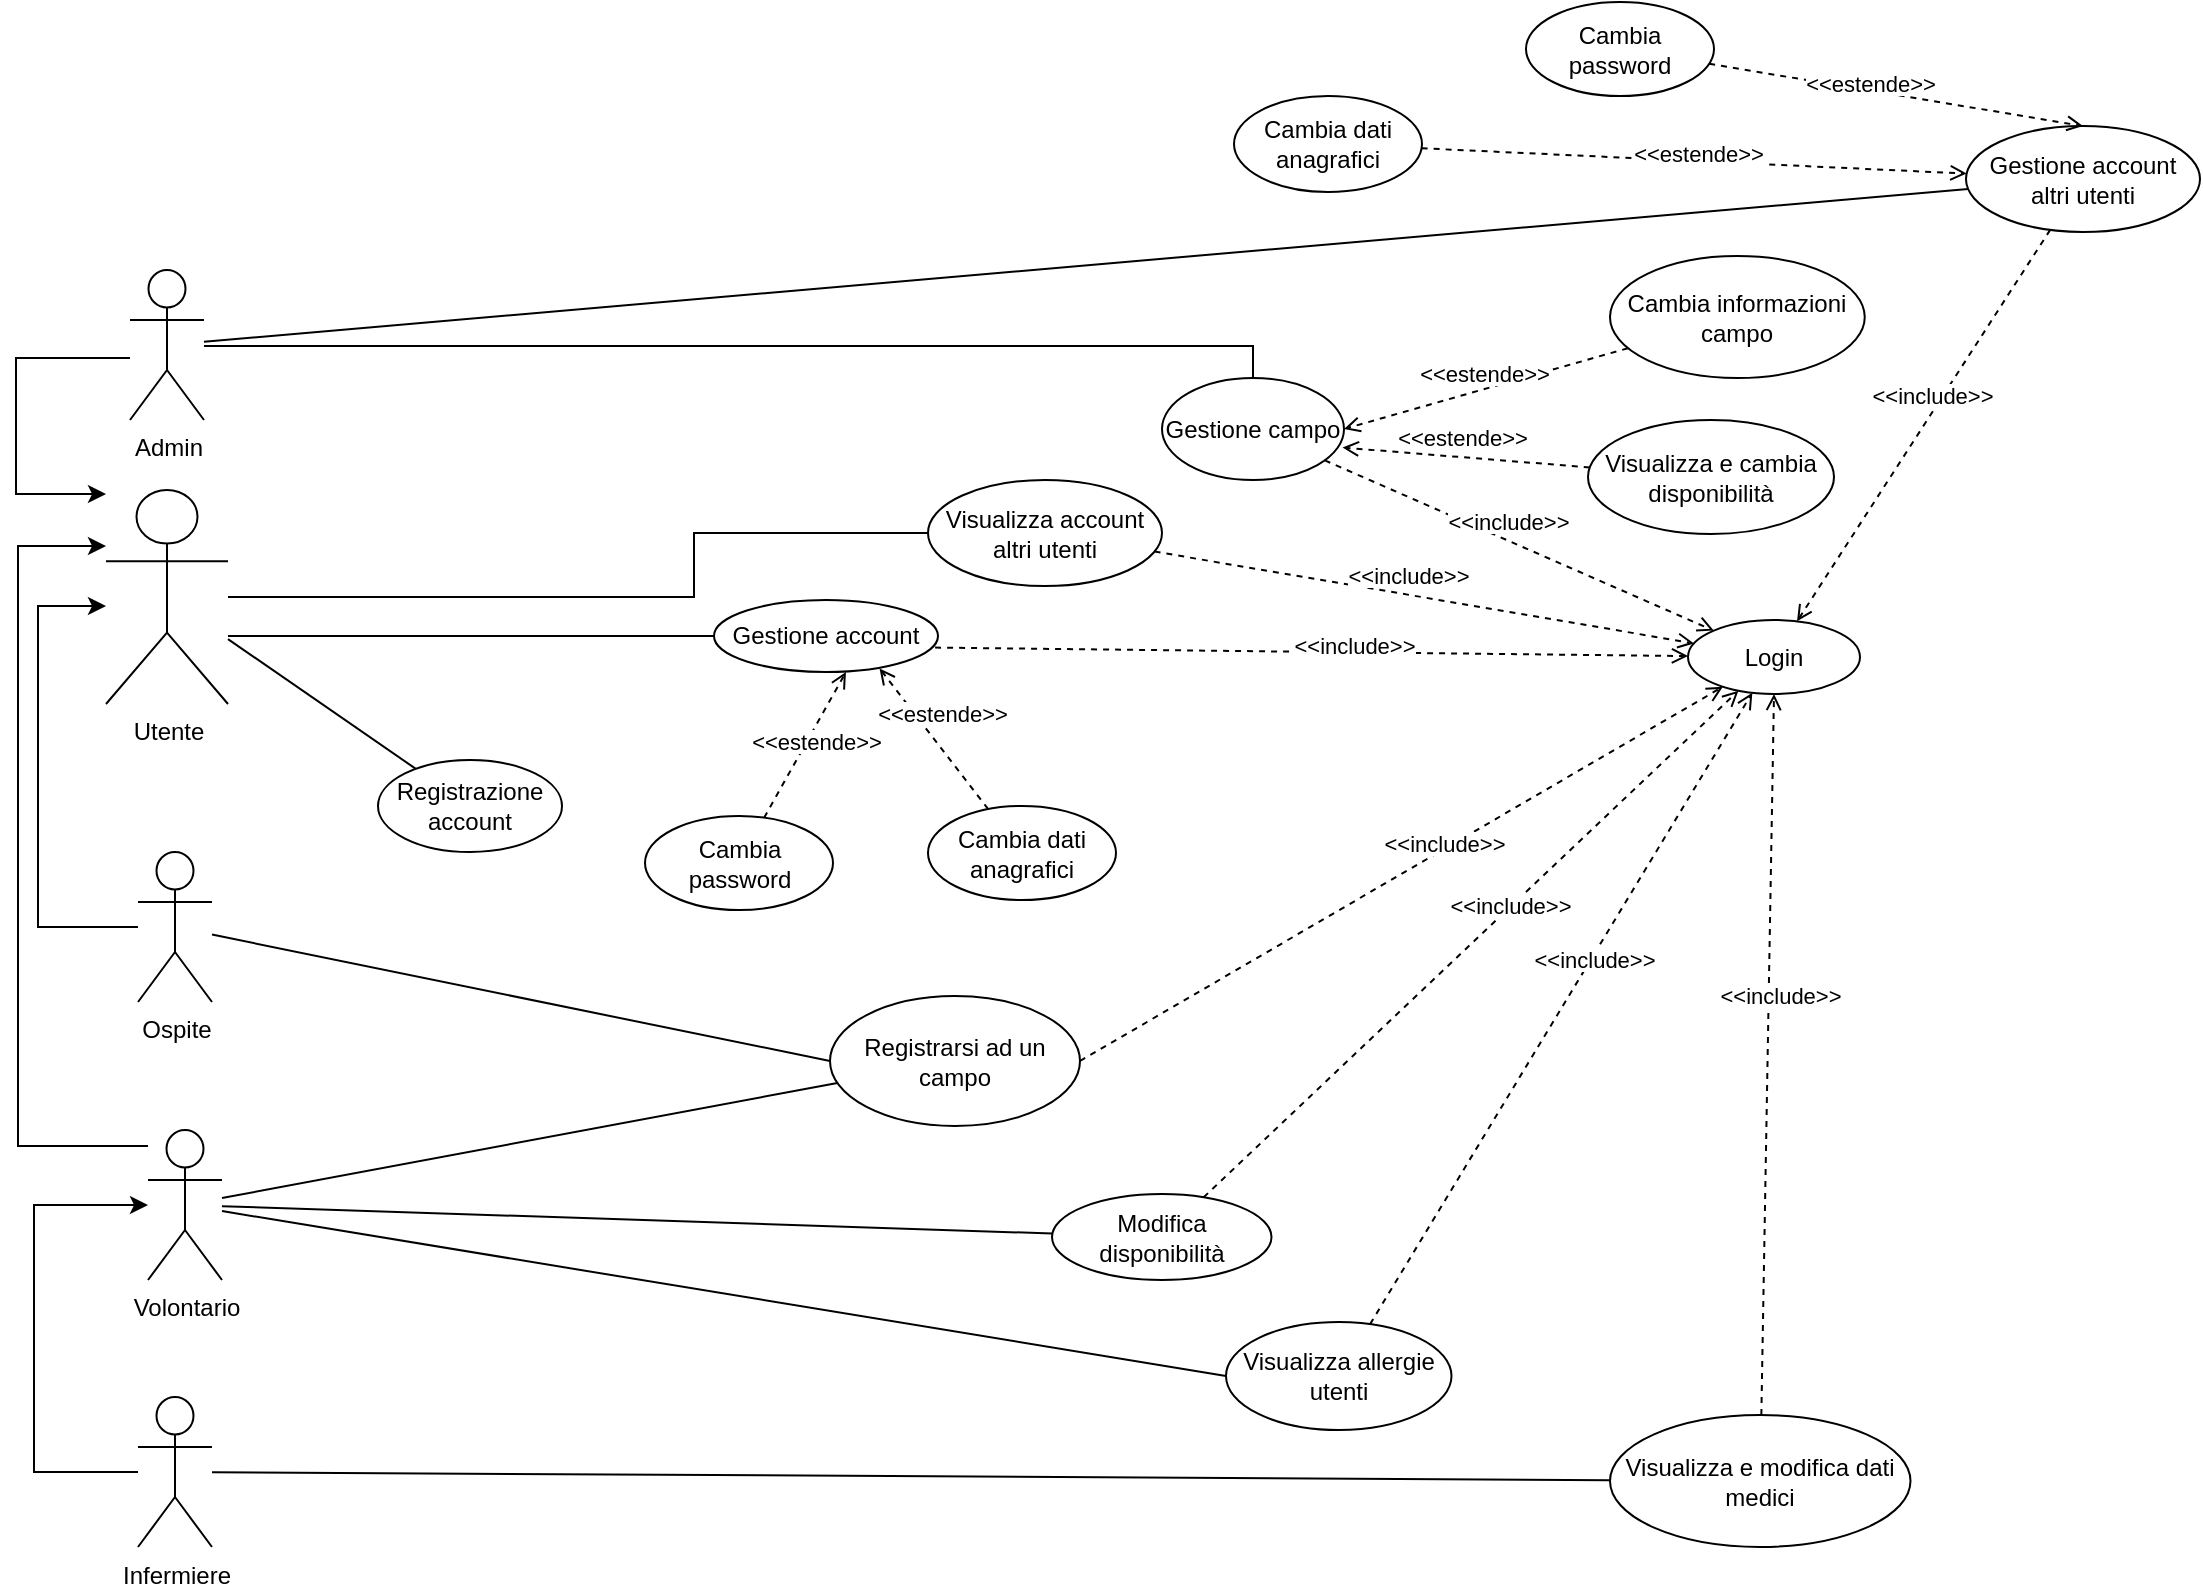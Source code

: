 <mxfile version="20.3.0" type="device"><diagram id="4pHFQdb8DRm6pEMn--Oa" name="Pagina-1"><mxGraphModel dx="981" dy="608" grid="0" gridSize="10" guides="1" tooltips="1" connect="1" arrows="1" fold="1" page="1" pageScale="1" pageWidth="1169" pageHeight="827" math="0" shadow="0"><root><mxCell id="0"/><mxCell id="1" parent="0"/><mxCell id="sqVIdD4rpPyTazX6wK-S-29" style="edgeStyle=orthogonalEdgeStyle;rounded=0;orthogonalLoop=1;jettySize=auto;html=1;endArrow=classic;endFill=1;" parent="1" source="WErY4FFCU59mQM6DMJKC-23" target="sqVIdD4rpPyTazX6wK-S-27" edge="1"><mxGeometry relative="1" as="geometry"><mxPoint x="356" y="266" as="targetPoint"/><Array as="points"><mxPoint x="37" y="470"/><mxPoint x="37" y="309"/></Array></mxGeometry></mxCell><mxCell id="sqVIdD4rpPyTazX6wK-S-41" style="rounded=0;orthogonalLoop=1;jettySize=auto;html=1;entryX=0;entryY=0.5;entryDx=0;entryDy=0;endArrow=none;endFill=0;" parent="1" source="WErY4FFCU59mQM6DMJKC-23" target="WErY4FFCU59mQM6DMJKC-28" edge="1"><mxGeometry relative="1" as="geometry"><mxPoint x="424" y="152" as="sourcePoint"/></mxGeometry></mxCell><mxCell id="WErY4FFCU59mQM6DMJKC-23" value="Ospite" style="shape=umlActor;html=1;verticalLabelPosition=bottom;verticalAlign=top;align=center;" parent="1" vertex="1"><mxGeometry x="87" y="432" width="37" height="75" as="geometry"/></mxCell><mxCell id="WErY4FFCU59mQM6DMJKC-28" value="Registrarsi ad un campo" style="ellipse;whiteSpace=wrap;html=1;" parent="1" vertex="1"><mxGeometry x="433" y="504" width="125" height="65" as="geometry"/></mxCell><mxCell id="sqVIdD4rpPyTazX6wK-S-35" style="rounded=0;orthogonalLoop=1;jettySize=auto;html=1;endArrow=none;endFill=0;" parent="1" source="WErY4FFCU59mQM6DMJKC-30" target="sqVIdD4rpPyTazX6wK-S-27" edge="1"><mxGeometry relative="1" as="geometry"/></mxCell><mxCell id="WErY4FFCU59mQM6DMJKC-30" value="Registrazione account" style="ellipse;whiteSpace=wrap;html=1;" parent="1" vertex="1"><mxGeometry x="207" y="386" width="92" height="46" as="geometry"/></mxCell><mxCell id="WErY4FFCU59mQM6DMJKC-31" value="&lt;span style=&quot;background-color: rgb(255, 255, 255);&quot;&gt;&amp;lt;&amp;lt;include&amp;gt;&amp;gt;&lt;/span&gt;" style="edgeStyle=none;html=1;endArrow=open;verticalAlign=bottom;dashed=1;labelBackgroundColor=none;rounded=0;exitX=1;exitY=0.5;exitDx=0;exitDy=0;" parent="1" source="WErY4FFCU59mQM6DMJKC-28" target="WErY4FFCU59mQM6DMJKC-32" edge="1"><mxGeometry x="0.116" y="-6" width="160" relative="1" as="geometry"><mxPoint x="869.56" y="127" as="sourcePoint"/><mxPoint x="774" y="204" as="targetPoint"/><mxPoint as="offset"/></mxGeometry></mxCell><mxCell id="WErY4FFCU59mQM6DMJKC-106" style="edgeStyle=orthogonalEdgeStyle;rounded=0;orthogonalLoop=1;jettySize=auto;html=1;labelBackgroundColor=#FFFFFF;endArrow=none;endFill=0;" parent="1" source="WErY4FFCU59mQM6DMJKC-50" target="sqVIdD4rpPyTazX6wK-S-27" edge="1"><mxGeometry relative="1" as="geometry"><Array as="points"><mxPoint x="389" y="320"/><mxPoint x="389" y="320"/></Array></mxGeometry></mxCell><mxCell id="WErY4FFCU59mQM6DMJKC-50" value="Gestione account" style="ellipse;whiteSpace=wrap;html=1;" parent="1" vertex="1"><mxGeometry x="375" y="306" width="112" height="36" as="geometry"/></mxCell><mxCell id="WErY4FFCU59mQM6DMJKC-59" style="rounded=0;orthogonalLoop=1;jettySize=auto;html=1;labelBackgroundColor=#FFFFFF;endArrow=none;endFill=0;edgeStyle=orthogonalEdgeStyle;" parent="1" source="WErY4FFCU59mQM6DMJKC-58" target="sqVIdD4rpPyTazX6wK-S-27" edge="1"><mxGeometry relative="1" as="geometry"><mxPoint x="315" y="227.714" as="targetPoint"/><Array as="points"><mxPoint x="365" y="273"/></Array></mxGeometry></mxCell><mxCell id="WErY4FFCU59mQM6DMJKC-58" value="Visualizza account altri utenti" style="ellipse;whiteSpace=wrap;html=1;" parent="1" vertex="1"><mxGeometry x="482" y="246" width="117" height="53" as="geometry"/></mxCell><mxCell id="WErY4FFCU59mQM6DMJKC-64" style="edgeStyle=none;rounded=0;orthogonalLoop=1;jettySize=auto;html=1;labelBackgroundColor=#FFFFFF;endArrow=none;endFill=0;entryX=0;entryY=0.5;entryDx=0;entryDy=0;" parent="1" source="WErY4FFCU59mQM6DMJKC-60" target="WErY4FFCU59mQM6DMJKC-65" edge="1"><mxGeometry relative="1" as="geometry"><mxPoint x="741" y="402.571" as="targetPoint"/></mxGeometry></mxCell><mxCell id="sqVIdD4rpPyTazX6wK-S-32" style="edgeStyle=orthogonalEdgeStyle;rounded=0;orthogonalLoop=1;jettySize=auto;html=1;endArrow=classic;endFill=1;" parent="1" source="WErY4FFCU59mQM6DMJKC-60" target="sqVIdD4rpPyTazX6wK-S-27" edge="1"><mxGeometry relative="1" as="geometry"><mxPoint x="339" y="368" as="targetPoint"/><Array as="points"><mxPoint x="27" y="579"/><mxPoint x="27" y="279"/></Array></mxGeometry></mxCell><mxCell id="sqVIdD4rpPyTazX6wK-S-43" style="edgeStyle=none;rounded=0;orthogonalLoop=1;jettySize=auto;html=1;endArrow=none;endFill=0;" parent="1" source="WErY4FFCU59mQM6DMJKC-60" target="WErY4FFCU59mQM6DMJKC-28" edge="1"><mxGeometry relative="1" as="geometry"/></mxCell><mxCell id="WErY4FFCU59mQM6DMJKC-60" value="Volontario" style="shape=umlActor;html=1;verticalLabelPosition=bottom;verticalAlign=top;align=center;" parent="1" vertex="1"><mxGeometry x="92" y="571" width="37" height="75" as="geometry"/></mxCell><mxCell id="WErY4FFCU59mQM6DMJKC-65" value="Visualizza allergie utenti" style="ellipse;whiteSpace=wrap;html=1;" parent="1" vertex="1"><mxGeometry x="631" y="667" width="112.75" height="54" as="geometry"/></mxCell><mxCell id="WErY4FFCU59mQM6DMJKC-67" style="edgeStyle=none;rounded=0;orthogonalLoop=1;jettySize=auto;html=1;labelBackgroundColor=#FFFFFF;endArrow=none;endFill=0;" parent="1" source="WErY4FFCU59mQM6DMJKC-66" target="WErY4FFCU59mQM6DMJKC-60" edge="1"><mxGeometry relative="1" as="geometry"><mxPoint x="649" y="438" as="targetPoint"/></mxGeometry></mxCell><mxCell id="WErY4FFCU59mQM6DMJKC-66" value="Modifica disponibilità" style="ellipse;whiteSpace=wrap;html=1;" parent="1" vertex="1"><mxGeometry x="544" y="603" width="109.75" height="43" as="geometry"/></mxCell><mxCell id="sqVIdD4rpPyTazX6wK-S-30" style="edgeStyle=orthogonalEdgeStyle;rounded=0;orthogonalLoop=1;jettySize=auto;html=1;endArrow=classic;endFill=1;" parent="1" source="WErY4FFCU59mQM6DMJKC-69" target="WErY4FFCU59mQM6DMJKC-60" edge="1"><mxGeometry relative="1" as="geometry"><mxPoint x="351" y="366" as="targetPoint"/><Array as="points"><mxPoint x="35" y="742"/><mxPoint x="35" y="608.5"/></Array></mxGeometry></mxCell><mxCell id="WErY4FFCU59mQM6DMJKC-69" value="Infermiere" style="shape=umlActor;html=1;verticalLabelPosition=bottom;verticalAlign=top;align=center;" parent="1" vertex="1"><mxGeometry x="87" y="704.5" width="37" height="75" as="geometry"/></mxCell><mxCell id="WErY4FFCU59mQM6DMJKC-77" value="Cambia dati anagrafici" style="ellipse;whiteSpace=wrap;html=1;" parent="1" vertex="1"><mxGeometry x="482" y="409" width="94" height="47" as="geometry"/></mxCell><mxCell id="WErY4FFCU59mQM6DMJKC-78" value="Cambia password" style="ellipse;whiteSpace=wrap;html=1;" parent="1" vertex="1"><mxGeometry x="340.5" y="414" width="94" height="47" as="geometry"/></mxCell><mxCell id="WErY4FFCU59mQM6DMJKC-79" value="&lt;span style=&quot;background-color: rgb(255, 255, 255);&quot;&gt;&amp;lt;&amp;lt;estende&amp;gt;&amp;gt;&lt;/span&gt;" style="edgeStyle=none;html=1;endArrow=open;verticalAlign=bottom;dashed=1;labelBackgroundColor=none;rounded=0;entryX=0.739;entryY=0.95;entryDx=0;entryDy=0;entryPerimeter=0;" parent="1" source="WErY4FFCU59mQM6DMJKC-77" target="WErY4FFCU59mQM6DMJKC-50" edge="1"><mxGeometry x="0.014" y="-5" width="160" relative="1" as="geometry"><mxPoint x="660.748" y="643.656" as="sourcePoint"/><mxPoint x="634.598" y="538.272" as="targetPoint"/><mxPoint as="offset"/><Array as="points"/></mxGeometry></mxCell><mxCell id="WErY4FFCU59mQM6DMJKC-80" value="&lt;span style=&quot;background-color: rgb(255, 255, 255);&quot;&gt;&amp;lt;&amp;lt;estende&amp;gt;&amp;gt;&lt;/span&gt;" style="edgeStyle=none;html=1;endArrow=open;verticalAlign=bottom;dashed=1;labelBackgroundColor=none;rounded=0;entryX=0.589;entryY=1;entryDx=0;entryDy=0;entryPerimeter=0;" parent="1" source="WErY4FFCU59mQM6DMJKC-78" target="WErY4FFCU59mQM6DMJKC-50" edge="1"><mxGeometry x="-0.087" y="-8" width="160" relative="1" as="geometry"><mxPoint x="790.0" y="603.5" as="sourcePoint"/><mxPoint x="729.844" y="559.567" as="targetPoint"/><mxPoint as="offset"/><Array as="points"/></mxGeometry></mxCell><mxCell id="WErY4FFCU59mQM6DMJKC-88" style="rounded=0;orthogonalLoop=1;jettySize=auto;html=1;labelBackgroundColor=#FFFFFF;endArrow=none;endFill=0;" parent="1" source="WErY4FFCU59mQM6DMJKC-89" target="WErY4FFCU59mQM6DMJKC-69" edge="1"><mxGeometry relative="1" as="geometry"><mxPoint x="372" y="543" as="targetPoint"/></mxGeometry></mxCell><mxCell id="WErY4FFCU59mQM6DMJKC-89" value="Visualizza e modifica dati medici" style="ellipse;whiteSpace=wrap;html=1;" parent="1" vertex="1"><mxGeometry x="823" y="713.5" width="150.25" height="66" as="geometry"/></mxCell><mxCell id="sqVIdD4rpPyTazX6wK-S-48" style="edgeStyle=orthogonalEdgeStyle;rounded=0;orthogonalLoop=1;jettySize=auto;html=1;endArrow=classic;endFill=1;" parent="1" source="WErY4FFCU59mQM6DMJKC-90" target="sqVIdD4rpPyTazX6wK-S-27" edge="1"><mxGeometry relative="1" as="geometry"><mxPoint x="45.609" y="-219.652" as="targetPoint"/><mxPoint x="89" y="-157" as="sourcePoint"/><Array as="points"><mxPoint x="26" y="185"/><mxPoint x="26" y="253"/></Array></mxGeometry></mxCell><mxCell id="WErY4FFCU59mQM6DMJKC-90" value="Admin" style="shape=umlActor;html=1;verticalLabelPosition=bottom;verticalAlign=top;align=center;" parent="1" vertex="1"><mxGeometry x="83" y="141" width="37" height="75" as="geometry"/></mxCell><mxCell id="WErY4FFCU59mQM6DMJKC-99" style="rounded=0;orthogonalLoop=1;jettySize=auto;html=1;labelBackgroundColor=#FFFFFF;endArrow=none;endFill=0;" parent="1" source="WErY4FFCU59mQM6DMJKC-100" target="WErY4FFCU59mQM6DMJKC-90" edge="1"><mxGeometry relative="1" as="geometry"><mxPoint x="401.06" y="607.0" as="targetPoint"/></mxGeometry></mxCell><mxCell id="WErY4FFCU59mQM6DMJKC-100" value="Gestione account altri utenti" style="ellipse;whiteSpace=wrap;html=1;" parent="1" vertex="1"><mxGeometry x="1001" y="69" width="117" height="53" as="geometry"/></mxCell><mxCell id="WErY4FFCU59mQM6DMJKC-104" style="edgeStyle=orthogonalEdgeStyle;rounded=0;orthogonalLoop=1;jettySize=auto;html=1;labelBackgroundColor=#FFFFFF;endArrow=none;endFill=0;" parent="1" source="WErY4FFCU59mQM6DMJKC-103" target="WErY4FFCU59mQM6DMJKC-90" edge="1"><mxGeometry relative="1" as="geometry"><Array as="points"><mxPoint x="395" y="179"/><mxPoint x="395" y="179"/></Array></mxGeometry></mxCell><mxCell id="WErY4FFCU59mQM6DMJKC-103" value="Gestione campo" style="ellipse;whiteSpace=wrap;html=1;" parent="1" vertex="1"><mxGeometry x="599" y="195" width="91" height="51" as="geometry"/></mxCell><mxCell id="WErY4FFCU59mQM6DMJKC-110" value="&lt;span style=&quot;background-color: rgb(255, 255, 255);&quot;&gt;&amp;lt;&amp;lt;estende&amp;gt;&amp;gt;&lt;/span&gt;" style="edgeStyle=none;html=1;endArrow=open;verticalAlign=bottom;dashed=1;labelBackgroundColor=none;rounded=0;entryX=0.5;entryY=0;entryDx=0;entryDy=0;" parent="1" source="WErY4FFCU59mQM6DMJKC-113" target="WErY4FFCU59mQM6DMJKC-100" edge="1"><mxGeometry x="-0.129" y="-6" width="160" relative="1" as="geometry"><mxPoint x="708.81" y="720" as="sourcePoint"/><mxPoint x="619.774" y="665.567" as="targetPoint"/><mxPoint as="offset"/><Array as="points"/></mxGeometry></mxCell><mxCell id="WErY4FFCU59mQM6DMJKC-111" value="Cambia dati anagrafici" style="ellipse;whiteSpace=wrap;html=1;" parent="1" vertex="1"><mxGeometry x="635" y="54" width="94" height="48" as="geometry"/></mxCell><mxCell id="WErY4FFCU59mQM6DMJKC-112" value="&lt;span style=&quot;background-color: rgb(255, 255, 255);&quot;&gt;&amp;lt;&amp;lt;estende&amp;gt;&amp;gt;&lt;/span&gt;" style="edgeStyle=none;html=1;endArrow=open;verticalAlign=bottom;dashed=1;labelBackgroundColor=none;rounded=0;" parent="1" source="WErY4FFCU59mQM6DMJKC-111" target="WErY4FFCU59mQM6DMJKC-100" edge="1"><mxGeometry x="0.014" y="-5" width="160" relative="1" as="geometry"><mxPoint x="550.678" y="749.656" as="sourcePoint"/><mxPoint x="619.305" y="637.281" as="targetPoint"/><mxPoint as="offset"/><Array as="points"/></mxGeometry></mxCell><mxCell id="WErY4FFCU59mQM6DMJKC-113" value="Cambia password" style="ellipse;whiteSpace=wrap;html=1;" parent="1" vertex="1"><mxGeometry x="781" y="7" width="94" height="47" as="geometry"/></mxCell><mxCell id="WErY4FFCU59mQM6DMJKC-114" value="Visualizza e cambia disponibilità" style="ellipse;whiteSpace=wrap;html=1;" parent="1" vertex="1"><mxGeometry x="812" y="216" width="123" height="57" as="geometry"/></mxCell><mxCell id="WErY4FFCU59mQM6DMJKC-115" value="&lt;span style=&quot;background-color: rgb(255, 255, 255);&quot;&gt;&amp;lt;&amp;lt;estende&amp;gt;&amp;gt;&lt;/span&gt;" style="edgeStyle=none;html=1;endArrow=open;verticalAlign=bottom;dashed=1;labelBackgroundColor=none;rounded=0;entryX=0.992;entryY=0.682;entryDx=0;entryDy=0;entryPerimeter=0;" parent="1" source="WErY4FFCU59mQM6DMJKC-114" target="WErY4FFCU59mQM6DMJKC-103" edge="1"><mxGeometry x="0.032" y="-1" width="160" relative="1" as="geometry"><mxPoint x="650.43" y="939.5" as="sourcePoint"/><mxPoint x="554.81" y="855" as="targetPoint"/><mxPoint as="offset"/><Array as="points"/></mxGeometry></mxCell><mxCell id="WErY4FFCU59mQM6DMJKC-116" value="Cambia informazioni campo" style="ellipse;whiteSpace=wrap;html=1;" parent="1" vertex="1"><mxGeometry x="823" y="134" width="127.38" height="61" as="geometry"/></mxCell><mxCell id="WErY4FFCU59mQM6DMJKC-117" value="&lt;span style=&quot;background-color: rgb(255, 255, 255);&quot;&gt;&amp;lt;&amp;lt;estende&amp;gt;&amp;gt;&lt;/span&gt;" style="edgeStyle=none;html=1;endArrow=open;verticalAlign=bottom;dashed=1;labelBackgroundColor=none;rounded=0;entryX=1;entryY=0.5;entryDx=0;entryDy=0;" parent="1" source="WErY4FFCU59mQM6DMJKC-116" target="WErY4FFCU59mQM6DMJKC-103" edge="1"><mxGeometry x="0.013" y="1" width="160" relative="1" as="geometry"><mxPoint x="521.178" y="979.656" as="sourcePoint"/><mxPoint x="589.805" y="867.281" as="targetPoint"/><mxPoint as="offset"/><Array as="points"/></mxGeometry></mxCell><mxCell id="WErY4FFCU59mQM6DMJKC-32" value="Login" style="ellipse;whiteSpace=wrap;html=1;" parent="1" vertex="1"><mxGeometry x="862" y="316" width="86" height="37" as="geometry"/></mxCell><mxCell id="sqVIdD4rpPyTazX6wK-S-4" value="&lt;span style=&quot;background-color: rgb(255, 255, 255);&quot;&gt;&amp;lt;&amp;lt;include&amp;gt;&amp;gt;&lt;/span&gt;" style="edgeStyle=none;html=1;endArrow=open;verticalAlign=bottom;dashed=1;labelBackgroundColor=none;rounded=0;" parent="1" source="WErY4FFCU59mQM6DMJKC-58" target="WErY4FFCU59mQM6DMJKC-32" edge="1"><mxGeometry x="-0.06" width="160" relative="1" as="geometry"><mxPoint x="519" y="235" as="sourcePoint"/><mxPoint x="593" y="359" as="targetPoint"/><mxPoint as="offset"/></mxGeometry></mxCell><mxCell id="sqVIdD4rpPyTazX6wK-S-8" value="&lt;span style=&quot;background-color: rgb(255, 255, 255);&quot;&gt;&amp;lt;&amp;lt;include&amp;gt;&amp;gt;&lt;/span&gt;" style="edgeStyle=none;html=1;endArrow=open;verticalAlign=bottom;dashed=1;labelBackgroundColor=none;rounded=0;exitX=0.987;exitY=0.661;exitDx=0;exitDy=0;exitPerimeter=0;" parent="1" source="WErY4FFCU59mQM6DMJKC-50" target="WErY4FFCU59mQM6DMJKC-32" edge="1"><mxGeometry x="0.116" y="-6" width="160" relative="1" as="geometry"><mxPoint x="826" y="209" as="sourcePoint"/><mxPoint x="417" y="332" as="targetPoint"/><mxPoint as="offset"/></mxGeometry></mxCell><mxCell id="sqVIdD4rpPyTazX6wK-S-10" value="&lt;span style=&quot;background-color: rgb(255, 255, 255);&quot;&gt;&amp;lt;&amp;lt;include&amp;gt;&amp;gt;&lt;/span&gt;" style="edgeStyle=none;html=1;endArrow=open;verticalAlign=bottom;dashed=1;labelBackgroundColor=none;rounded=0;entryX=0.5;entryY=1;entryDx=0;entryDy=0;" parent="1" source="WErY4FFCU59mQM6DMJKC-89" target="WErY4FFCU59mQM6DMJKC-32" edge="1"><mxGeometry x="0.116" y="-6" width="160" relative="1" as="geometry"><mxPoint x="396.999" y="178" as="sourcePoint"/><mxPoint x="414" y="327" as="targetPoint"/><mxPoint as="offset"/></mxGeometry></mxCell><mxCell id="sqVIdD4rpPyTazX6wK-S-15" value="&lt;span style=&quot;background-color: rgb(255, 255, 255);&quot;&gt;&amp;lt;&amp;lt;include&amp;gt;&amp;gt;&lt;/span&gt;" style="edgeStyle=none;html=1;endArrow=open;verticalAlign=bottom;dashed=1;labelBackgroundColor=none;rounded=0;" parent="1" source="WErY4FFCU59mQM6DMJKC-65" target="WErY4FFCU59mQM6DMJKC-32" edge="1"><mxGeometry x="0.116" y="-6" width="160" relative="1" as="geometry"><mxPoint x="1058.606" y="588.619" as="sourcePoint"/><mxPoint x="1188.5" y="299" as="targetPoint"/><mxPoint as="offset"/></mxGeometry></mxCell><mxCell id="sqVIdD4rpPyTazX6wK-S-16" value="&lt;span style=&quot;background-color: rgb(255, 255, 255);&quot;&gt;&amp;lt;&amp;lt;include&amp;gt;&amp;gt;&lt;/span&gt;" style="edgeStyle=none;html=1;endArrow=open;verticalAlign=bottom;dashed=1;labelBackgroundColor=none;rounded=0;" parent="1" source="WErY4FFCU59mQM6DMJKC-66" target="WErY4FFCU59mQM6DMJKC-32" edge="1"><mxGeometry x="0.116" y="-6" width="160" relative="1" as="geometry"><mxPoint x="1188.571" y="689.0" as="sourcePoint"/><mxPoint x="1189.957" y="304.0" as="targetPoint"/><mxPoint as="offset"/></mxGeometry></mxCell><mxCell id="sqVIdD4rpPyTazX6wK-S-27" value="Utente" style="shape=umlActor;verticalLabelPosition=bottom;verticalAlign=top;html=1;outlineConnect=0;" parent="1" vertex="1"><mxGeometry x="71" y="251" width="61" height="107" as="geometry"/></mxCell><mxCell id="MQThKuer-eahKz2iiRae-1" value="&lt;span style=&quot;background-color: rgb(255, 255, 255);&quot;&gt;&amp;lt;&amp;lt;include&amp;gt;&amp;gt;&lt;/span&gt;" style="edgeStyle=none;html=1;endArrow=open;verticalAlign=bottom;dashed=1;labelBackgroundColor=none;rounded=0;" edge="1" parent="1" source="WErY4FFCU59mQM6DMJKC-103" target="WErY4FFCU59mQM6DMJKC-32"><mxGeometry x="-0.06" width="160" relative="1" as="geometry"><mxPoint x="605.28" y="291.799" as="sourcePoint"/><mxPoint x="875.019" y="337.69" as="targetPoint"/><mxPoint as="offset"/></mxGeometry></mxCell><mxCell id="MQThKuer-eahKz2iiRae-3" value="&lt;span style=&quot;background-color: rgb(255, 255, 255);&quot;&gt;&amp;lt;&amp;lt;include&amp;gt;&amp;gt;&lt;/span&gt;" style="edgeStyle=none;html=1;endArrow=open;verticalAlign=bottom;dashed=1;labelBackgroundColor=none;rounded=0;" edge="1" parent="1" source="WErY4FFCU59mQM6DMJKC-100" target="WErY4FFCU59mQM6DMJKC-32"><mxGeometry x="-0.06" width="160" relative="1" as="geometry"><mxPoint x="690.45" y="246.131" as="sourcePoint"/><mxPoint x="884.884" y="331.295" as="targetPoint"/><mxPoint as="offset"/></mxGeometry></mxCell></root></mxGraphModel></diagram></mxfile>